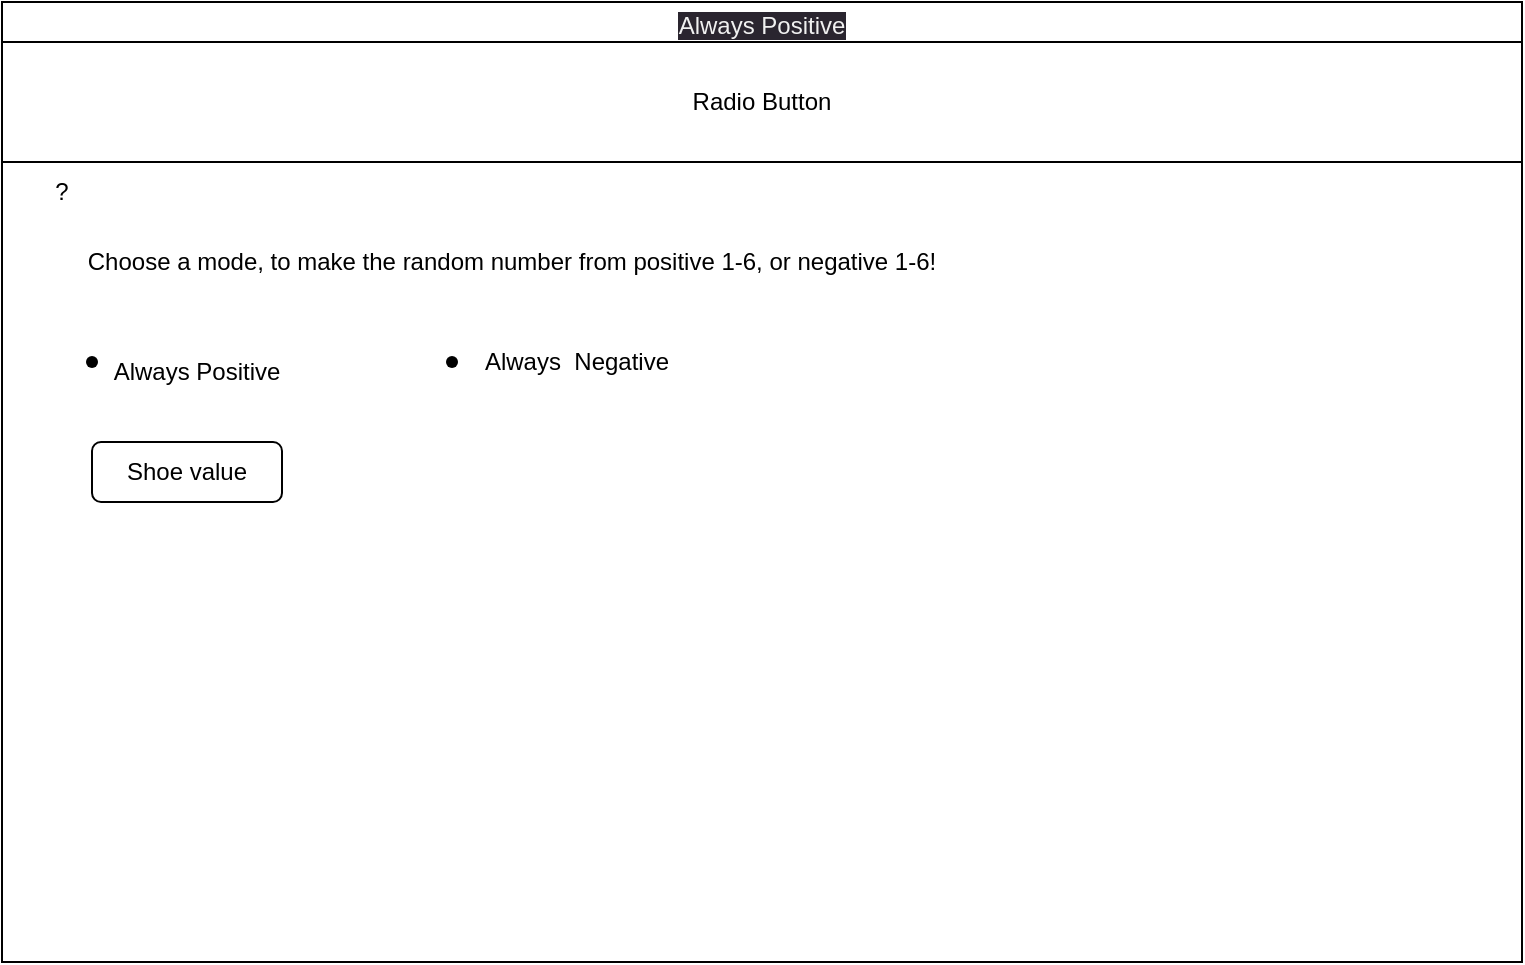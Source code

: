 <mxfile>
    <diagram id="HIP3nbAZw_EuaXWnEj3U" name="Page-1">
        <mxGraphModel dx="606" dy="611" grid="1" gridSize="10" guides="1" tooltips="1" connect="1" arrows="1" fold="1" page="1" pageScale="1" pageWidth="850" pageHeight="1100" math="0" shadow="0">
            <root>
                <mxCell id="0"/>
                <mxCell id="1" parent="0"/>
                <mxCell id="7" value="&lt;span style=&quot;color: rgb(240, 240, 240); font-family: Helvetica; font-size: 12px; font-style: normal; font-variant-ligatures: normal; font-variant-caps: normal; font-weight: 400; letter-spacing: normal; orphans: 2; text-align: center; text-indent: 0px; text-transform: none; widows: 2; word-spacing: 0px; -webkit-text-stroke-width: 0px; background-color: rgb(42, 37, 47); text-decoration-thickness: initial; text-decoration-style: initial; text-decoration-color: initial; float: none; display: inline !important;&quot;&gt;Always Positive&lt;/span&gt;" style="swimlane;whiteSpace=wrap;html=1;" parent="1" vertex="1">
                    <mxGeometry x="45" y="30" width="760" height="480" as="geometry"/>
                </mxCell>
                <mxCell id="8" value="Radio Button" style="rounded=0;whiteSpace=wrap;html=1;" vertex="1" parent="7">
                    <mxGeometry y="20" width="760" height="60" as="geometry"/>
                </mxCell>
                <mxCell id="9" value="?" style="text;html=1;strokeColor=none;fillColor=none;align=center;verticalAlign=middle;whiteSpace=wrap;rounded=0;" vertex="1" parent="7">
                    <mxGeometry y="80" width="60" height="30" as="geometry"/>
                </mxCell>
                <mxCell id="10" value="Choose a mode, to make the random number from positive 1-6, or negative 1-6!" style="text;html=1;strokeColor=none;fillColor=none;align=center;verticalAlign=middle;whiteSpace=wrap;rounded=0;" vertex="1" parent="7">
                    <mxGeometry x="10" y="110" width="490" height="40" as="geometry"/>
                </mxCell>
                <mxCell id="11" value="" style="shape=waypoint;sketch=0;fillStyle=solid;size=6;pointerEvents=1;points=[];fillColor=none;resizable=0;rotatable=0;perimeter=centerPerimeter;snapToPoint=1;" vertex="1" parent="7">
                    <mxGeometry x="35" y="170" width="20" height="20" as="geometry"/>
                </mxCell>
                <mxCell id="12" value="" style="shape=waypoint;sketch=0;fillStyle=solid;size=6;pointerEvents=1;points=[];fillColor=none;resizable=0;rotatable=0;perimeter=centerPerimeter;snapToPoint=1;" vertex="1" parent="7">
                    <mxGeometry x="215" y="170" width="20" height="20" as="geometry"/>
                </mxCell>
                <mxCell id="13" value="Always Positive" style="text;html=1;strokeColor=none;fillColor=none;align=center;verticalAlign=middle;whiteSpace=wrap;rounded=0;" vertex="1" parent="7">
                    <mxGeometry x="45" y="170" width="105" height="30" as="geometry"/>
                </mxCell>
                <mxCell id="14" value="Always&amp;nbsp; Negative" style="text;html=1;strokeColor=none;fillColor=none;align=center;verticalAlign=middle;whiteSpace=wrap;rounded=0;" vertex="1" parent="7">
                    <mxGeometry x="235" y="165" width="105" height="30" as="geometry"/>
                </mxCell>
                <mxCell id="15" value="Shoe value" style="rounded=1;whiteSpace=wrap;html=1;" vertex="1" parent="7">
                    <mxGeometry x="45" y="220" width="95" height="30" as="geometry"/>
                </mxCell>
            </root>
        </mxGraphModel>
    </diagram>
</mxfile>
